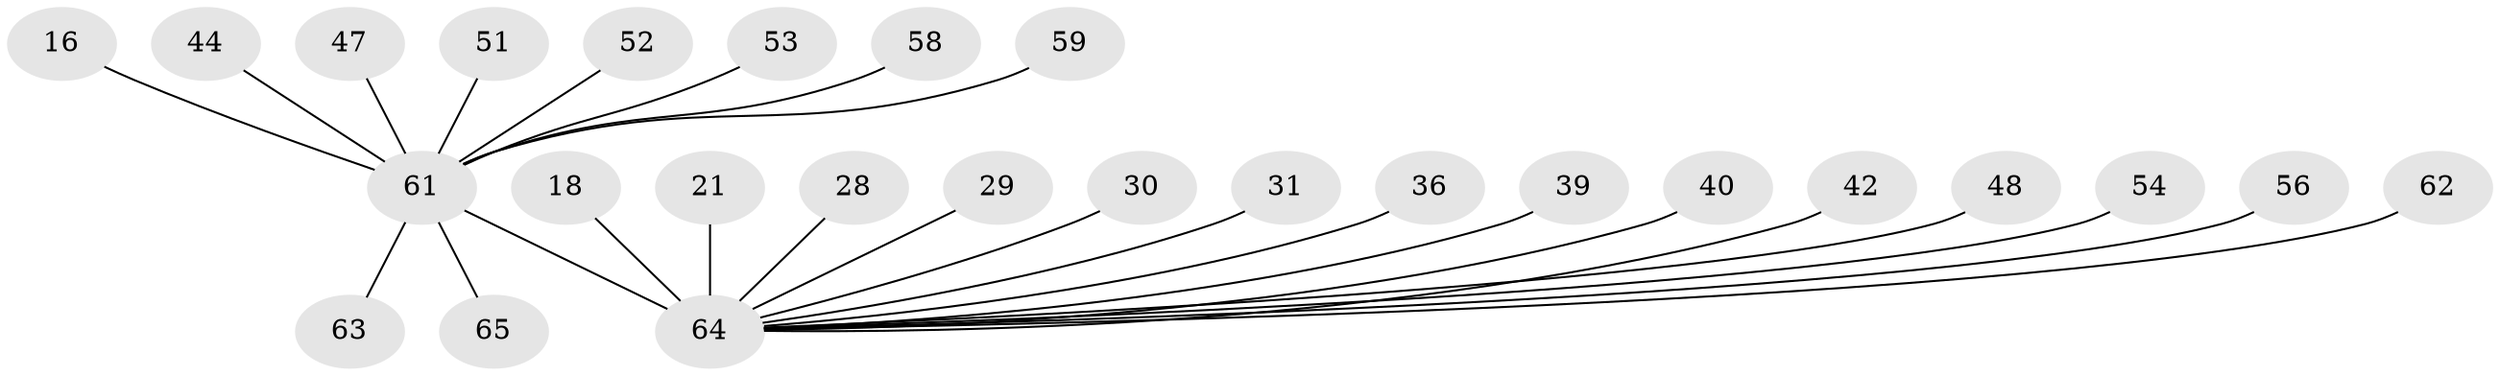 // original degree distribution, {12: 0.015384615384615385, 6: 0.06153846153846154, 25: 0.015384615384615385, 4: 0.03076923076923077, 8: 0.015384615384615385, 3: 0.12307692307692308, 2: 0.15384615384615385, 1: 0.5538461538461539, 5: 0.015384615384615385, 10: 0.015384615384615385}
// Generated by graph-tools (version 1.1) at 2025/51/03/04/25 21:51:50]
// undirected, 26 vertices, 25 edges
graph export_dot {
graph [start="1"]
  node [color=gray90,style=filled];
  16;
  18;
  21;
  28 [super="+15+20"];
  29 [super="+23"];
  30;
  31 [super="+6"];
  36;
  39;
  40 [super="+19+38"];
  42;
  44 [super="+37"];
  47;
  48;
  51;
  52;
  53;
  54 [super="+41"];
  56;
  58;
  59;
  61 [super="+45+49+25+27+35+43+60"];
  62;
  63 [super="+55"];
  64 [super="+5+8+9+12+14"];
  65;
  16 -- 61 [weight=3];
  18 -- 64;
  21 -- 64;
  28 -- 64;
  29 -- 64 [weight=2];
  30 -- 64;
  31 -- 64 [weight=2];
  36 -- 64;
  39 -- 64;
  40 -- 64;
  42 -- 64 [weight=2];
  44 -- 61;
  47 -- 61;
  48 -- 64;
  51 -- 61;
  52 -- 61;
  53 -- 61;
  54 -- 64;
  56 -- 64;
  58 -- 61;
  59 -- 61;
  61 -- 64 [weight=14];
  61 -- 65;
  61 -- 63;
  62 -- 64;
}
